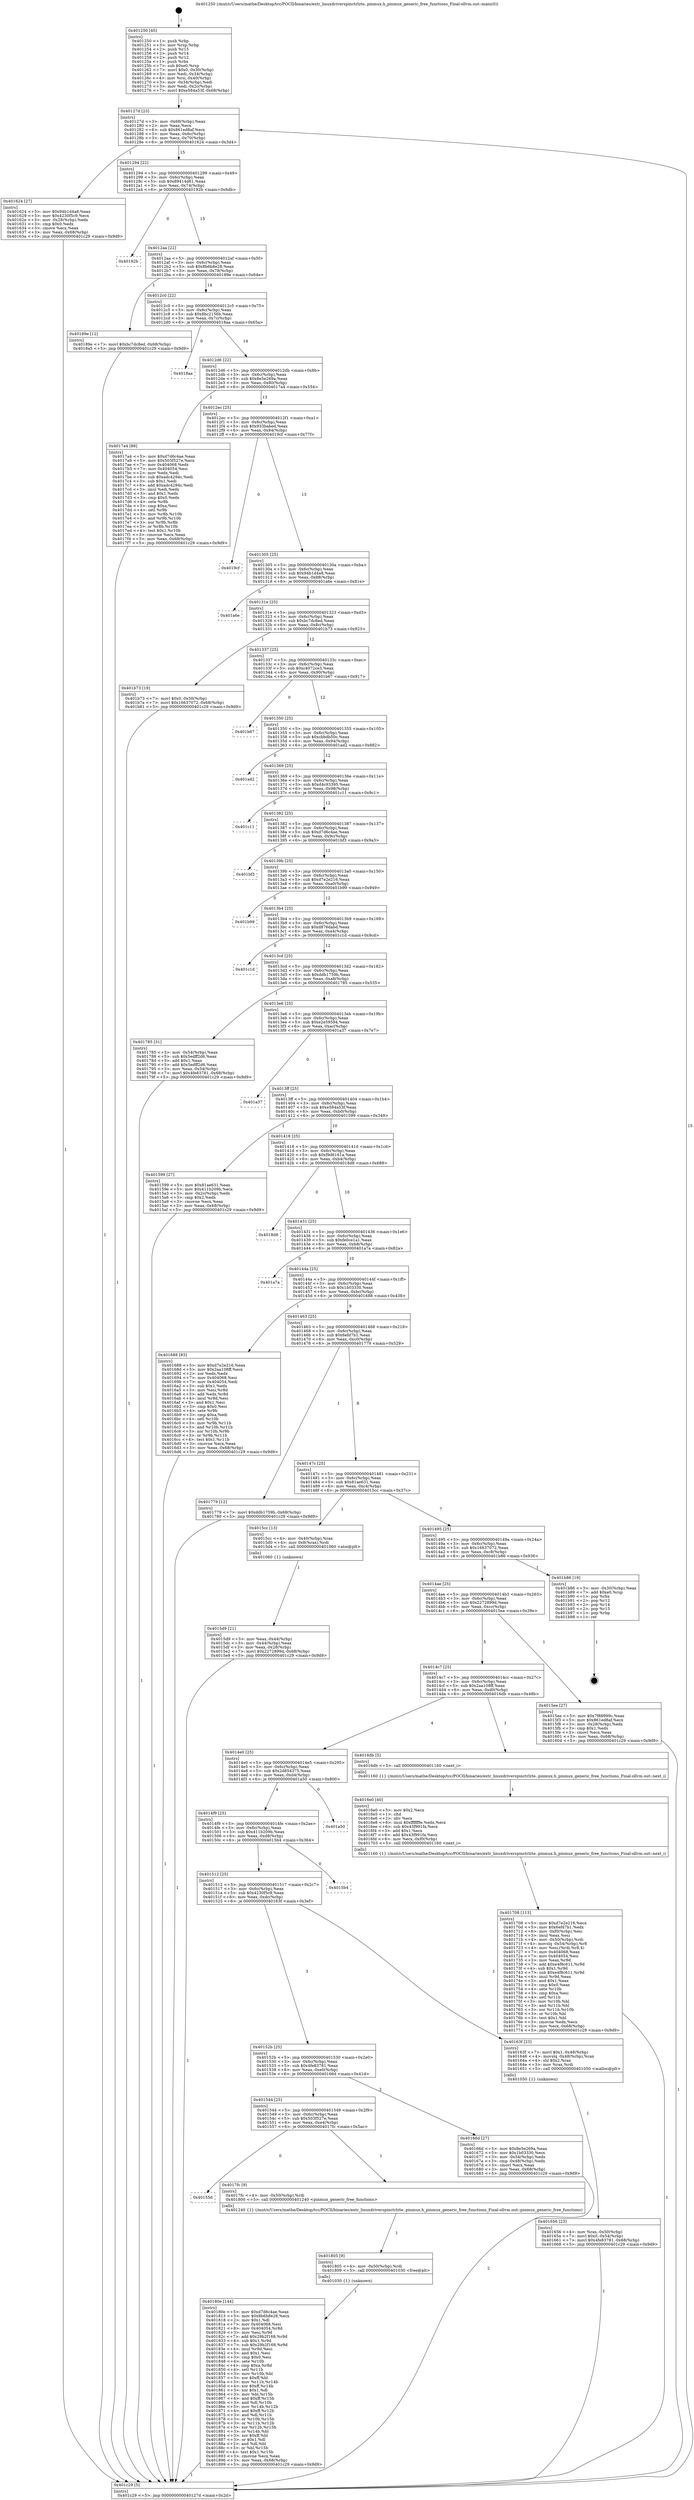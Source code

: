 digraph "0x401250" {
  label = "0x401250 (/mnt/c/Users/mathe/Desktop/tcc/POCII/binaries/extr_linuxdriverspinctrlzte..pinmux.h_pinmux_generic_free_functions_Final-ollvm.out::main(0))"
  labelloc = "t"
  node[shape=record]

  Entry [label="",width=0.3,height=0.3,shape=circle,fillcolor=black,style=filled]
  "0x40127d" [label="{
     0x40127d [23]\l
     | [instrs]\l
     &nbsp;&nbsp;0x40127d \<+3\>: mov -0x68(%rbp),%eax\l
     &nbsp;&nbsp;0x401280 \<+2\>: mov %eax,%ecx\l
     &nbsp;&nbsp;0x401282 \<+6\>: sub $0x861ed8af,%ecx\l
     &nbsp;&nbsp;0x401288 \<+3\>: mov %eax,-0x6c(%rbp)\l
     &nbsp;&nbsp;0x40128b \<+3\>: mov %ecx,-0x70(%rbp)\l
     &nbsp;&nbsp;0x40128e \<+6\>: je 0000000000401624 \<main+0x3d4\>\l
  }"]
  "0x401624" [label="{
     0x401624 [27]\l
     | [instrs]\l
     &nbsp;&nbsp;0x401624 \<+5\>: mov $0x94b1d4a8,%eax\l
     &nbsp;&nbsp;0x401629 \<+5\>: mov $0x4230f5c9,%ecx\l
     &nbsp;&nbsp;0x40162e \<+3\>: mov -0x28(%rbp),%edx\l
     &nbsp;&nbsp;0x401631 \<+3\>: cmp $0x0,%edx\l
     &nbsp;&nbsp;0x401634 \<+3\>: cmove %ecx,%eax\l
     &nbsp;&nbsp;0x401637 \<+3\>: mov %eax,-0x68(%rbp)\l
     &nbsp;&nbsp;0x40163a \<+5\>: jmp 0000000000401c29 \<main+0x9d9\>\l
  }"]
  "0x401294" [label="{
     0x401294 [22]\l
     | [instrs]\l
     &nbsp;&nbsp;0x401294 \<+5\>: jmp 0000000000401299 \<main+0x49\>\l
     &nbsp;&nbsp;0x401299 \<+3\>: mov -0x6c(%rbp),%eax\l
     &nbsp;&nbsp;0x40129c \<+5\>: sub $0x89414d61,%eax\l
     &nbsp;&nbsp;0x4012a1 \<+3\>: mov %eax,-0x74(%rbp)\l
     &nbsp;&nbsp;0x4012a4 \<+6\>: je 000000000040192b \<main+0x6db\>\l
  }"]
  Exit [label="",width=0.3,height=0.3,shape=circle,fillcolor=black,style=filled,peripheries=2]
  "0x40192b" [label="{
     0x40192b\l
  }", style=dashed]
  "0x4012aa" [label="{
     0x4012aa [22]\l
     | [instrs]\l
     &nbsp;&nbsp;0x4012aa \<+5\>: jmp 00000000004012af \<main+0x5f\>\l
     &nbsp;&nbsp;0x4012af \<+3\>: mov -0x6c(%rbp),%eax\l
     &nbsp;&nbsp;0x4012b2 \<+5\>: sub $0x8b6b8e28,%eax\l
     &nbsp;&nbsp;0x4012b7 \<+3\>: mov %eax,-0x78(%rbp)\l
     &nbsp;&nbsp;0x4012ba \<+6\>: je 000000000040189e \<main+0x64e\>\l
  }"]
  "0x40180e" [label="{
     0x40180e [144]\l
     | [instrs]\l
     &nbsp;&nbsp;0x40180e \<+5\>: mov $0xd7d6c4ae,%eax\l
     &nbsp;&nbsp;0x401813 \<+5\>: mov $0x8b6b8e28,%ecx\l
     &nbsp;&nbsp;0x401818 \<+2\>: mov $0x1,%dl\l
     &nbsp;&nbsp;0x40181a \<+7\>: mov 0x404068,%esi\l
     &nbsp;&nbsp;0x401821 \<+8\>: mov 0x404054,%r8d\l
     &nbsp;&nbsp;0x401829 \<+3\>: mov %esi,%r9d\l
     &nbsp;&nbsp;0x40182c \<+7\>: add $0x29b2f168,%r9d\l
     &nbsp;&nbsp;0x401833 \<+4\>: sub $0x1,%r9d\l
     &nbsp;&nbsp;0x401837 \<+7\>: sub $0x29b2f168,%r9d\l
     &nbsp;&nbsp;0x40183e \<+4\>: imul %r9d,%esi\l
     &nbsp;&nbsp;0x401842 \<+3\>: and $0x1,%esi\l
     &nbsp;&nbsp;0x401845 \<+3\>: cmp $0x0,%esi\l
     &nbsp;&nbsp;0x401848 \<+4\>: sete %r10b\l
     &nbsp;&nbsp;0x40184c \<+4\>: cmp $0xa,%r8d\l
     &nbsp;&nbsp;0x401850 \<+4\>: setl %r11b\l
     &nbsp;&nbsp;0x401854 \<+3\>: mov %r10b,%bl\l
     &nbsp;&nbsp;0x401857 \<+3\>: xor $0xff,%bl\l
     &nbsp;&nbsp;0x40185a \<+3\>: mov %r11b,%r14b\l
     &nbsp;&nbsp;0x40185d \<+4\>: xor $0xff,%r14b\l
     &nbsp;&nbsp;0x401861 \<+3\>: xor $0x1,%dl\l
     &nbsp;&nbsp;0x401864 \<+3\>: mov %bl,%r15b\l
     &nbsp;&nbsp;0x401867 \<+4\>: and $0xff,%r15b\l
     &nbsp;&nbsp;0x40186b \<+3\>: and %dl,%r10b\l
     &nbsp;&nbsp;0x40186e \<+3\>: mov %r14b,%r12b\l
     &nbsp;&nbsp;0x401871 \<+4\>: and $0xff,%r12b\l
     &nbsp;&nbsp;0x401875 \<+3\>: and %dl,%r11b\l
     &nbsp;&nbsp;0x401878 \<+3\>: or %r10b,%r15b\l
     &nbsp;&nbsp;0x40187b \<+3\>: or %r11b,%r12b\l
     &nbsp;&nbsp;0x40187e \<+3\>: xor %r12b,%r15b\l
     &nbsp;&nbsp;0x401881 \<+3\>: or %r14b,%bl\l
     &nbsp;&nbsp;0x401884 \<+3\>: xor $0xff,%bl\l
     &nbsp;&nbsp;0x401887 \<+3\>: or $0x1,%dl\l
     &nbsp;&nbsp;0x40188a \<+2\>: and %dl,%bl\l
     &nbsp;&nbsp;0x40188c \<+3\>: or %bl,%r15b\l
     &nbsp;&nbsp;0x40188f \<+4\>: test $0x1,%r15b\l
     &nbsp;&nbsp;0x401893 \<+3\>: cmovne %ecx,%eax\l
     &nbsp;&nbsp;0x401896 \<+3\>: mov %eax,-0x68(%rbp)\l
     &nbsp;&nbsp;0x401899 \<+5\>: jmp 0000000000401c29 \<main+0x9d9\>\l
  }"]
  "0x40189e" [label="{
     0x40189e [12]\l
     | [instrs]\l
     &nbsp;&nbsp;0x40189e \<+7\>: movl $0xbc7dc8ed,-0x68(%rbp)\l
     &nbsp;&nbsp;0x4018a5 \<+5\>: jmp 0000000000401c29 \<main+0x9d9\>\l
  }"]
  "0x4012c0" [label="{
     0x4012c0 [22]\l
     | [instrs]\l
     &nbsp;&nbsp;0x4012c0 \<+5\>: jmp 00000000004012c5 \<main+0x75\>\l
     &nbsp;&nbsp;0x4012c5 \<+3\>: mov -0x6c(%rbp),%eax\l
     &nbsp;&nbsp;0x4012c8 \<+5\>: sub $0x8bc2156b,%eax\l
     &nbsp;&nbsp;0x4012cd \<+3\>: mov %eax,-0x7c(%rbp)\l
     &nbsp;&nbsp;0x4012d0 \<+6\>: je 00000000004018aa \<main+0x65a\>\l
  }"]
  "0x401805" [label="{
     0x401805 [9]\l
     | [instrs]\l
     &nbsp;&nbsp;0x401805 \<+4\>: mov -0x50(%rbp),%rdi\l
     &nbsp;&nbsp;0x401809 \<+5\>: call 0000000000401030 \<free@plt\>\l
     | [calls]\l
     &nbsp;&nbsp;0x401030 \{1\} (unknown)\l
  }"]
  "0x4018aa" [label="{
     0x4018aa\l
  }", style=dashed]
  "0x4012d6" [label="{
     0x4012d6 [22]\l
     | [instrs]\l
     &nbsp;&nbsp;0x4012d6 \<+5\>: jmp 00000000004012db \<main+0x8b\>\l
     &nbsp;&nbsp;0x4012db \<+3\>: mov -0x6c(%rbp),%eax\l
     &nbsp;&nbsp;0x4012de \<+5\>: sub $0x8e5e269a,%eax\l
     &nbsp;&nbsp;0x4012e3 \<+3\>: mov %eax,-0x80(%rbp)\l
     &nbsp;&nbsp;0x4012e6 \<+6\>: je 00000000004017a4 \<main+0x554\>\l
  }"]
  "0x40155d" [label="{
     0x40155d\l
  }", style=dashed]
  "0x4017a4" [label="{
     0x4017a4 [88]\l
     | [instrs]\l
     &nbsp;&nbsp;0x4017a4 \<+5\>: mov $0xd7d6c4ae,%eax\l
     &nbsp;&nbsp;0x4017a9 \<+5\>: mov $0x503f527e,%ecx\l
     &nbsp;&nbsp;0x4017ae \<+7\>: mov 0x404068,%edx\l
     &nbsp;&nbsp;0x4017b5 \<+7\>: mov 0x404054,%esi\l
     &nbsp;&nbsp;0x4017bc \<+2\>: mov %edx,%edi\l
     &nbsp;&nbsp;0x4017be \<+6\>: sub $0xadc4294c,%edi\l
     &nbsp;&nbsp;0x4017c4 \<+3\>: sub $0x1,%edi\l
     &nbsp;&nbsp;0x4017c7 \<+6\>: add $0xadc4294c,%edi\l
     &nbsp;&nbsp;0x4017cd \<+3\>: imul %edi,%edx\l
     &nbsp;&nbsp;0x4017d0 \<+3\>: and $0x1,%edx\l
     &nbsp;&nbsp;0x4017d3 \<+3\>: cmp $0x0,%edx\l
     &nbsp;&nbsp;0x4017d6 \<+4\>: sete %r8b\l
     &nbsp;&nbsp;0x4017da \<+3\>: cmp $0xa,%esi\l
     &nbsp;&nbsp;0x4017dd \<+4\>: setl %r9b\l
     &nbsp;&nbsp;0x4017e1 \<+3\>: mov %r8b,%r10b\l
     &nbsp;&nbsp;0x4017e4 \<+3\>: and %r9b,%r10b\l
     &nbsp;&nbsp;0x4017e7 \<+3\>: xor %r9b,%r8b\l
     &nbsp;&nbsp;0x4017ea \<+3\>: or %r8b,%r10b\l
     &nbsp;&nbsp;0x4017ed \<+4\>: test $0x1,%r10b\l
     &nbsp;&nbsp;0x4017f1 \<+3\>: cmovne %ecx,%eax\l
     &nbsp;&nbsp;0x4017f4 \<+3\>: mov %eax,-0x68(%rbp)\l
     &nbsp;&nbsp;0x4017f7 \<+5\>: jmp 0000000000401c29 \<main+0x9d9\>\l
  }"]
  "0x4012ec" [label="{
     0x4012ec [25]\l
     | [instrs]\l
     &nbsp;&nbsp;0x4012ec \<+5\>: jmp 00000000004012f1 \<main+0xa1\>\l
     &nbsp;&nbsp;0x4012f1 \<+3\>: mov -0x6c(%rbp),%eax\l
     &nbsp;&nbsp;0x4012f4 \<+5\>: sub $0x933babed,%eax\l
     &nbsp;&nbsp;0x4012f9 \<+6\>: mov %eax,-0x84(%rbp)\l
     &nbsp;&nbsp;0x4012ff \<+6\>: je 00000000004019cf \<main+0x77f\>\l
  }"]
  "0x4017fc" [label="{
     0x4017fc [9]\l
     | [instrs]\l
     &nbsp;&nbsp;0x4017fc \<+4\>: mov -0x50(%rbp),%rdi\l
     &nbsp;&nbsp;0x401800 \<+5\>: call 0000000000401240 \<pinmux_generic_free_functions\>\l
     | [calls]\l
     &nbsp;&nbsp;0x401240 \{1\} (/mnt/c/Users/mathe/Desktop/tcc/POCII/binaries/extr_linuxdriverspinctrlzte..pinmux.h_pinmux_generic_free_functions_Final-ollvm.out::pinmux_generic_free_functions)\l
  }"]
  "0x4019cf" [label="{
     0x4019cf\l
  }", style=dashed]
  "0x401305" [label="{
     0x401305 [25]\l
     | [instrs]\l
     &nbsp;&nbsp;0x401305 \<+5\>: jmp 000000000040130a \<main+0xba\>\l
     &nbsp;&nbsp;0x40130a \<+3\>: mov -0x6c(%rbp),%eax\l
     &nbsp;&nbsp;0x40130d \<+5\>: sub $0x94b1d4a8,%eax\l
     &nbsp;&nbsp;0x401312 \<+6\>: mov %eax,-0x88(%rbp)\l
     &nbsp;&nbsp;0x401318 \<+6\>: je 0000000000401a6e \<main+0x81e\>\l
  }"]
  "0x401708" [label="{
     0x401708 [113]\l
     | [instrs]\l
     &nbsp;&nbsp;0x401708 \<+5\>: mov $0xd7e2e216,%ecx\l
     &nbsp;&nbsp;0x40170d \<+5\>: mov $0x6efd7b1,%edx\l
     &nbsp;&nbsp;0x401712 \<+6\>: mov -0xf0(%rbp),%esi\l
     &nbsp;&nbsp;0x401718 \<+3\>: imul %eax,%esi\l
     &nbsp;&nbsp;0x40171b \<+4\>: mov -0x50(%rbp),%rdi\l
     &nbsp;&nbsp;0x40171f \<+4\>: movslq -0x54(%rbp),%r8\l
     &nbsp;&nbsp;0x401723 \<+4\>: mov %esi,(%rdi,%r8,4)\l
     &nbsp;&nbsp;0x401727 \<+7\>: mov 0x404068,%eax\l
     &nbsp;&nbsp;0x40172e \<+7\>: mov 0x404054,%esi\l
     &nbsp;&nbsp;0x401735 \<+3\>: mov %eax,%r9d\l
     &nbsp;&nbsp;0x401738 \<+7\>: add $0xe4f8c611,%r9d\l
     &nbsp;&nbsp;0x40173f \<+4\>: sub $0x1,%r9d\l
     &nbsp;&nbsp;0x401743 \<+7\>: sub $0xe4f8c611,%r9d\l
     &nbsp;&nbsp;0x40174a \<+4\>: imul %r9d,%eax\l
     &nbsp;&nbsp;0x40174e \<+3\>: and $0x1,%eax\l
     &nbsp;&nbsp;0x401751 \<+3\>: cmp $0x0,%eax\l
     &nbsp;&nbsp;0x401754 \<+4\>: sete %r10b\l
     &nbsp;&nbsp;0x401758 \<+3\>: cmp $0xa,%esi\l
     &nbsp;&nbsp;0x40175b \<+4\>: setl %r11b\l
     &nbsp;&nbsp;0x40175f \<+3\>: mov %r10b,%bl\l
     &nbsp;&nbsp;0x401762 \<+3\>: and %r11b,%bl\l
     &nbsp;&nbsp;0x401765 \<+3\>: xor %r11b,%r10b\l
     &nbsp;&nbsp;0x401768 \<+3\>: or %r10b,%bl\l
     &nbsp;&nbsp;0x40176b \<+3\>: test $0x1,%bl\l
     &nbsp;&nbsp;0x40176e \<+3\>: cmovne %edx,%ecx\l
     &nbsp;&nbsp;0x401771 \<+3\>: mov %ecx,-0x68(%rbp)\l
     &nbsp;&nbsp;0x401774 \<+5\>: jmp 0000000000401c29 \<main+0x9d9\>\l
  }"]
  "0x401a6e" [label="{
     0x401a6e\l
  }", style=dashed]
  "0x40131e" [label="{
     0x40131e [25]\l
     | [instrs]\l
     &nbsp;&nbsp;0x40131e \<+5\>: jmp 0000000000401323 \<main+0xd3\>\l
     &nbsp;&nbsp;0x401323 \<+3\>: mov -0x6c(%rbp),%eax\l
     &nbsp;&nbsp;0x401326 \<+5\>: sub $0xbc7dc8ed,%eax\l
     &nbsp;&nbsp;0x40132b \<+6\>: mov %eax,-0x8c(%rbp)\l
     &nbsp;&nbsp;0x401331 \<+6\>: je 0000000000401b73 \<main+0x923\>\l
  }"]
  "0x4016e0" [label="{
     0x4016e0 [40]\l
     | [instrs]\l
     &nbsp;&nbsp;0x4016e0 \<+5\>: mov $0x2,%ecx\l
     &nbsp;&nbsp;0x4016e5 \<+1\>: cltd\l
     &nbsp;&nbsp;0x4016e6 \<+2\>: idiv %ecx\l
     &nbsp;&nbsp;0x4016e8 \<+6\>: imul $0xfffffffe,%edx,%ecx\l
     &nbsp;&nbsp;0x4016ee \<+6\>: sub $0x43f991fa,%ecx\l
     &nbsp;&nbsp;0x4016f4 \<+3\>: add $0x1,%ecx\l
     &nbsp;&nbsp;0x4016f7 \<+6\>: add $0x43f991fa,%ecx\l
     &nbsp;&nbsp;0x4016fd \<+6\>: mov %ecx,-0xf0(%rbp)\l
     &nbsp;&nbsp;0x401703 \<+5\>: call 0000000000401160 \<next_i\>\l
     | [calls]\l
     &nbsp;&nbsp;0x401160 \{1\} (/mnt/c/Users/mathe/Desktop/tcc/POCII/binaries/extr_linuxdriverspinctrlzte..pinmux.h_pinmux_generic_free_functions_Final-ollvm.out::next_i)\l
  }"]
  "0x401b73" [label="{
     0x401b73 [19]\l
     | [instrs]\l
     &nbsp;&nbsp;0x401b73 \<+7\>: movl $0x0,-0x30(%rbp)\l
     &nbsp;&nbsp;0x401b7a \<+7\>: movl $0x16637072,-0x68(%rbp)\l
     &nbsp;&nbsp;0x401b81 \<+5\>: jmp 0000000000401c29 \<main+0x9d9\>\l
  }"]
  "0x401337" [label="{
     0x401337 [25]\l
     | [instrs]\l
     &nbsp;&nbsp;0x401337 \<+5\>: jmp 000000000040133c \<main+0xec\>\l
     &nbsp;&nbsp;0x40133c \<+3\>: mov -0x6c(%rbp),%eax\l
     &nbsp;&nbsp;0x40133f \<+5\>: sub $0xc4072ce3,%eax\l
     &nbsp;&nbsp;0x401344 \<+6\>: mov %eax,-0x90(%rbp)\l
     &nbsp;&nbsp;0x40134a \<+6\>: je 0000000000401b67 \<main+0x917\>\l
  }"]
  "0x401544" [label="{
     0x401544 [25]\l
     | [instrs]\l
     &nbsp;&nbsp;0x401544 \<+5\>: jmp 0000000000401549 \<main+0x2f9\>\l
     &nbsp;&nbsp;0x401549 \<+3\>: mov -0x6c(%rbp),%eax\l
     &nbsp;&nbsp;0x40154c \<+5\>: sub $0x503f527e,%eax\l
     &nbsp;&nbsp;0x401551 \<+6\>: mov %eax,-0xe4(%rbp)\l
     &nbsp;&nbsp;0x401557 \<+6\>: je 00000000004017fc \<main+0x5ac\>\l
  }"]
  "0x401b67" [label="{
     0x401b67\l
  }", style=dashed]
  "0x401350" [label="{
     0x401350 [25]\l
     | [instrs]\l
     &nbsp;&nbsp;0x401350 \<+5\>: jmp 0000000000401355 \<main+0x105\>\l
     &nbsp;&nbsp;0x401355 \<+3\>: mov -0x6c(%rbp),%eax\l
     &nbsp;&nbsp;0x401358 \<+5\>: sub $0xcbbdb50c,%eax\l
     &nbsp;&nbsp;0x40135d \<+6\>: mov %eax,-0x94(%rbp)\l
     &nbsp;&nbsp;0x401363 \<+6\>: je 0000000000401ad2 \<main+0x882\>\l
  }"]
  "0x40166d" [label="{
     0x40166d [27]\l
     | [instrs]\l
     &nbsp;&nbsp;0x40166d \<+5\>: mov $0x8e5e269a,%eax\l
     &nbsp;&nbsp;0x401672 \<+5\>: mov $0x1b03330,%ecx\l
     &nbsp;&nbsp;0x401677 \<+3\>: mov -0x54(%rbp),%edx\l
     &nbsp;&nbsp;0x40167a \<+3\>: cmp -0x48(%rbp),%edx\l
     &nbsp;&nbsp;0x40167d \<+3\>: cmovl %ecx,%eax\l
     &nbsp;&nbsp;0x401680 \<+3\>: mov %eax,-0x68(%rbp)\l
     &nbsp;&nbsp;0x401683 \<+5\>: jmp 0000000000401c29 \<main+0x9d9\>\l
  }"]
  "0x401ad2" [label="{
     0x401ad2\l
  }", style=dashed]
  "0x401369" [label="{
     0x401369 [25]\l
     | [instrs]\l
     &nbsp;&nbsp;0x401369 \<+5\>: jmp 000000000040136e \<main+0x11e\>\l
     &nbsp;&nbsp;0x40136e \<+3\>: mov -0x6c(%rbp),%eax\l
     &nbsp;&nbsp;0x401371 \<+5\>: sub $0xd4c93395,%eax\l
     &nbsp;&nbsp;0x401376 \<+6\>: mov %eax,-0x98(%rbp)\l
     &nbsp;&nbsp;0x40137c \<+6\>: je 0000000000401c11 \<main+0x9c1\>\l
  }"]
  "0x401656" [label="{
     0x401656 [23]\l
     | [instrs]\l
     &nbsp;&nbsp;0x401656 \<+4\>: mov %rax,-0x50(%rbp)\l
     &nbsp;&nbsp;0x40165a \<+7\>: movl $0x0,-0x54(%rbp)\l
     &nbsp;&nbsp;0x401661 \<+7\>: movl $0x4fe83781,-0x68(%rbp)\l
     &nbsp;&nbsp;0x401668 \<+5\>: jmp 0000000000401c29 \<main+0x9d9\>\l
  }"]
  "0x401c11" [label="{
     0x401c11\l
  }", style=dashed]
  "0x401382" [label="{
     0x401382 [25]\l
     | [instrs]\l
     &nbsp;&nbsp;0x401382 \<+5\>: jmp 0000000000401387 \<main+0x137\>\l
     &nbsp;&nbsp;0x401387 \<+3\>: mov -0x6c(%rbp),%eax\l
     &nbsp;&nbsp;0x40138a \<+5\>: sub $0xd7d6c4ae,%eax\l
     &nbsp;&nbsp;0x40138f \<+6\>: mov %eax,-0x9c(%rbp)\l
     &nbsp;&nbsp;0x401395 \<+6\>: je 0000000000401bf3 \<main+0x9a3\>\l
  }"]
  "0x40152b" [label="{
     0x40152b [25]\l
     | [instrs]\l
     &nbsp;&nbsp;0x40152b \<+5\>: jmp 0000000000401530 \<main+0x2e0\>\l
     &nbsp;&nbsp;0x401530 \<+3\>: mov -0x6c(%rbp),%eax\l
     &nbsp;&nbsp;0x401533 \<+5\>: sub $0x4fe83781,%eax\l
     &nbsp;&nbsp;0x401538 \<+6\>: mov %eax,-0xe0(%rbp)\l
     &nbsp;&nbsp;0x40153e \<+6\>: je 000000000040166d \<main+0x41d\>\l
  }"]
  "0x401bf3" [label="{
     0x401bf3\l
  }", style=dashed]
  "0x40139b" [label="{
     0x40139b [25]\l
     | [instrs]\l
     &nbsp;&nbsp;0x40139b \<+5\>: jmp 00000000004013a0 \<main+0x150\>\l
     &nbsp;&nbsp;0x4013a0 \<+3\>: mov -0x6c(%rbp),%eax\l
     &nbsp;&nbsp;0x4013a3 \<+5\>: sub $0xd7e2e216,%eax\l
     &nbsp;&nbsp;0x4013a8 \<+6\>: mov %eax,-0xa0(%rbp)\l
     &nbsp;&nbsp;0x4013ae \<+6\>: je 0000000000401b99 \<main+0x949\>\l
  }"]
  "0x40163f" [label="{
     0x40163f [23]\l
     | [instrs]\l
     &nbsp;&nbsp;0x40163f \<+7\>: movl $0x1,-0x48(%rbp)\l
     &nbsp;&nbsp;0x401646 \<+4\>: movslq -0x48(%rbp),%rax\l
     &nbsp;&nbsp;0x40164a \<+4\>: shl $0x2,%rax\l
     &nbsp;&nbsp;0x40164e \<+3\>: mov %rax,%rdi\l
     &nbsp;&nbsp;0x401651 \<+5\>: call 0000000000401050 \<malloc@plt\>\l
     | [calls]\l
     &nbsp;&nbsp;0x401050 \{1\} (unknown)\l
  }"]
  "0x401b99" [label="{
     0x401b99\l
  }", style=dashed]
  "0x4013b4" [label="{
     0x4013b4 [25]\l
     | [instrs]\l
     &nbsp;&nbsp;0x4013b4 \<+5\>: jmp 00000000004013b9 \<main+0x169\>\l
     &nbsp;&nbsp;0x4013b9 \<+3\>: mov -0x6c(%rbp),%eax\l
     &nbsp;&nbsp;0x4013bc \<+5\>: sub $0xd876dabd,%eax\l
     &nbsp;&nbsp;0x4013c1 \<+6\>: mov %eax,-0xa4(%rbp)\l
     &nbsp;&nbsp;0x4013c7 \<+6\>: je 0000000000401c1d \<main+0x9cd\>\l
  }"]
  "0x401512" [label="{
     0x401512 [25]\l
     | [instrs]\l
     &nbsp;&nbsp;0x401512 \<+5\>: jmp 0000000000401517 \<main+0x2c7\>\l
     &nbsp;&nbsp;0x401517 \<+3\>: mov -0x6c(%rbp),%eax\l
     &nbsp;&nbsp;0x40151a \<+5\>: sub $0x4230f5c9,%eax\l
     &nbsp;&nbsp;0x40151f \<+6\>: mov %eax,-0xdc(%rbp)\l
     &nbsp;&nbsp;0x401525 \<+6\>: je 000000000040163f \<main+0x3ef\>\l
  }"]
  "0x401c1d" [label="{
     0x401c1d\l
  }", style=dashed]
  "0x4013cd" [label="{
     0x4013cd [25]\l
     | [instrs]\l
     &nbsp;&nbsp;0x4013cd \<+5\>: jmp 00000000004013d2 \<main+0x182\>\l
     &nbsp;&nbsp;0x4013d2 \<+3\>: mov -0x6c(%rbp),%eax\l
     &nbsp;&nbsp;0x4013d5 \<+5\>: sub $0xddb1759b,%eax\l
     &nbsp;&nbsp;0x4013da \<+6\>: mov %eax,-0xa8(%rbp)\l
     &nbsp;&nbsp;0x4013e0 \<+6\>: je 0000000000401785 \<main+0x535\>\l
  }"]
  "0x4015b4" [label="{
     0x4015b4\l
  }", style=dashed]
  "0x401785" [label="{
     0x401785 [31]\l
     | [instrs]\l
     &nbsp;&nbsp;0x401785 \<+3\>: mov -0x54(%rbp),%eax\l
     &nbsp;&nbsp;0x401788 \<+5\>: sub $0x5edff2d6,%eax\l
     &nbsp;&nbsp;0x40178d \<+3\>: add $0x1,%eax\l
     &nbsp;&nbsp;0x401790 \<+5\>: add $0x5edff2d6,%eax\l
     &nbsp;&nbsp;0x401795 \<+3\>: mov %eax,-0x54(%rbp)\l
     &nbsp;&nbsp;0x401798 \<+7\>: movl $0x4fe83781,-0x68(%rbp)\l
     &nbsp;&nbsp;0x40179f \<+5\>: jmp 0000000000401c29 \<main+0x9d9\>\l
  }"]
  "0x4013e6" [label="{
     0x4013e6 [25]\l
     | [instrs]\l
     &nbsp;&nbsp;0x4013e6 \<+5\>: jmp 00000000004013eb \<main+0x19b\>\l
     &nbsp;&nbsp;0x4013eb \<+3\>: mov -0x6c(%rbp),%eax\l
     &nbsp;&nbsp;0x4013ee \<+5\>: sub $0xe2e59594,%eax\l
     &nbsp;&nbsp;0x4013f3 \<+6\>: mov %eax,-0xac(%rbp)\l
     &nbsp;&nbsp;0x4013f9 \<+6\>: je 0000000000401a37 \<main+0x7e7\>\l
  }"]
  "0x4014f9" [label="{
     0x4014f9 [25]\l
     | [instrs]\l
     &nbsp;&nbsp;0x4014f9 \<+5\>: jmp 00000000004014fe \<main+0x2ae\>\l
     &nbsp;&nbsp;0x4014fe \<+3\>: mov -0x6c(%rbp),%eax\l
     &nbsp;&nbsp;0x401501 \<+5\>: sub $0x411b209b,%eax\l
     &nbsp;&nbsp;0x401506 \<+6\>: mov %eax,-0xd8(%rbp)\l
     &nbsp;&nbsp;0x40150c \<+6\>: je 00000000004015b4 \<main+0x364\>\l
  }"]
  "0x401a37" [label="{
     0x401a37\l
  }", style=dashed]
  "0x4013ff" [label="{
     0x4013ff [25]\l
     | [instrs]\l
     &nbsp;&nbsp;0x4013ff \<+5\>: jmp 0000000000401404 \<main+0x1b4\>\l
     &nbsp;&nbsp;0x401404 \<+3\>: mov -0x6c(%rbp),%eax\l
     &nbsp;&nbsp;0x401407 \<+5\>: sub $0xe584a53f,%eax\l
     &nbsp;&nbsp;0x40140c \<+6\>: mov %eax,-0xb0(%rbp)\l
     &nbsp;&nbsp;0x401412 \<+6\>: je 0000000000401599 \<main+0x349\>\l
  }"]
  "0x401a50" [label="{
     0x401a50\l
  }", style=dashed]
  "0x401599" [label="{
     0x401599 [27]\l
     | [instrs]\l
     &nbsp;&nbsp;0x401599 \<+5\>: mov $0x81ae631,%eax\l
     &nbsp;&nbsp;0x40159e \<+5\>: mov $0x411b209b,%ecx\l
     &nbsp;&nbsp;0x4015a3 \<+3\>: mov -0x2c(%rbp),%edx\l
     &nbsp;&nbsp;0x4015a6 \<+3\>: cmp $0x2,%edx\l
     &nbsp;&nbsp;0x4015a9 \<+3\>: cmovne %ecx,%eax\l
     &nbsp;&nbsp;0x4015ac \<+3\>: mov %eax,-0x68(%rbp)\l
     &nbsp;&nbsp;0x4015af \<+5\>: jmp 0000000000401c29 \<main+0x9d9\>\l
  }"]
  "0x401418" [label="{
     0x401418 [25]\l
     | [instrs]\l
     &nbsp;&nbsp;0x401418 \<+5\>: jmp 000000000040141d \<main+0x1cd\>\l
     &nbsp;&nbsp;0x40141d \<+3\>: mov -0x6c(%rbp),%eax\l
     &nbsp;&nbsp;0x401420 \<+5\>: sub $0xf9d6161a,%eax\l
     &nbsp;&nbsp;0x401425 \<+6\>: mov %eax,-0xb4(%rbp)\l
     &nbsp;&nbsp;0x40142b \<+6\>: je 00000000004018d8 \<main+0x688\>\l
  }"]
  "0x401c29" [label="{
     0x401c29 [5]\l
     | [instrs]\l
     &nbsp;&nbsp;0x401c29 \<+5\>: jmp 000000000040127d \<main+0x2d\>\l
  }"]
  "0x401250" [label="{
     0x401250 [45]\l
     | [instrs]\l
     &nbsp;&nbsp;0x401250 \<+1\>: push %rbp\l
     &nbsp;&nbsp;0x401251 \<+3\>: mov %rsp,%rbp\l
     &nbsp;&nbsp;0x401254 \<+2\>: push %r15\l
     &nbsp;&nbsp;0x401256 \<+2\>: push %r14\l
     &nbsp;&nbsp;0x401258 \<+2\>: push %r12\l
     &nbsp;&nbsp;0x40125a \<+1\>: push %rbx\l
     &nbsp;&nbsp;0x40125b \<+7\>: sub $0xe0,%rsp\l
     &nbsp;&nbsp;0x401262 \<+7\>: movl $0x0,-0x30(%rbp)\l
     &nbsp;&nbsp;0x401269 \<+3\>: mov %edi,-0x34(%rbp)\l
     &nbsp;&nbsp;0x40126c \<+4\>: mov %rsi,-0x40(%rbp)\l
     &nbsp;&nbsp;0x401270 \<+3\>: mov -0x34(%rbp),%edi\l
     &nbsp;&nbsp;0x401273 \<+3\>: mov %edi,-0x2c(%rbp)\l
     &nbsp;&nbsp;0x401276 \<+7\>: movl $0xe584a53f,-0x68(%rbp)\l
  }"]
  "0x4014e0" [label="{
     0x4014e0 [25]\l
     | [instrs]\l
     &nbsp;&nbsp;0x4014e0 \<+5\>: jmp 00000000004014e5 \<main+0x295\>\l
     &nbsp;&nbsp;0x4014e5 \<+3\>: mov -0x6c(%rbp),%eax\l
     &nbsp;&nbsp;0x4014e8 \<+5\>: sub $0x2d854375,%eax\l
     &nbsp;&nbsp;0x4014ed \<+6\>: mov %eax,-0xd4(%rbp)\l
     &nbsp;&nbsp;0x4014f3 \<+6\>: je 0000000000401a50 \<main+0x800\>\l
  }"]
  "0x4018d8" [label="{
     0x4018d8\l
  }", style=dashed]
  "0x401431" [label="{
     0x401431 [25]\l
     | [instrs]\l
     &nbsp;&nbsp;0x401431 \<+5\>: jmp 0000000000401436 \<main+0x1e6\>\l
     &nbsp;&nbsp;0x401436 \<+3\>: mov -0x6c(%rbp),%eax\l
     &nbsp;&nbsp;0x401439 \<+5\>: sub $0xfe0ce1a1,%eax\l
     &nbsp;&nbsp;0x40143e \<+6\>: mov %eax,-0xb8(%rbp)\l
     &nbsp;&nbsp;0x401444 \<+6\>: je 0000000000401a7a \<main+0x82a\>\l
  }"]
  "0x4016db" [label="{
     0x4016db [5]\l
     | [instrs]\l
     &nbsp;&nbsp;0x4016db \<+5\>: call 0000000000401160 \<next_i\>\l
     | [calls]\l
     &nbsp;&nbsp;0x401160 \{1\} (/mnt/c/Users/mathe/Desktop/tcc/POCII/binaries/extr_linuxdriverspinctrlzte..pinmux.h_pinmux_generic_free_functions_Final-ollvm.out::next_i)\l
  }"]
  "0x401a7a" [label="{
     0x401a7a\l
  }", style=dashed]
  "0x40144a" [label="{
     0x40144a [25]\l
     | [instrs]\l
     &nbsp;&nbsp;0x40144a \<+5\>: jmp 000000000040144f \<main+0x1ff\>\l
     &nbsp;&nbsp;0x40144f \<+3\>: mov -0x6c(%rbp),%eax\l
     &nbsp;&nbsp;0x401452 \<+5\>: sub $0x1b03330,%eax\l
     &nbsp;&nbsp;0x401457 \<+6\>: mov %eax,-0xbc(%rbp)\l
     &nbsp;&nbsp;0x40145d \<+6\>: je 0000000000401688 \<main+0x438\>\l
  }"]
  "0x4014c7" [label="{
     0x4014c7 [25]\l
     | [instrs]\l
     &nbsp;&nbsp;0x4014c7 \<+5\>: jmp 00000000004014cc \<main+0x27c\>\l
     &nbsp;&nbsp;0x4014cc \<+3\>: mov -0x6c(%rbp),%eax\l
     &nbsp;&nbsp;0x4014cf \<+5\>: sub $0x2aa108ff,%eax\l
     &nbsp;&nbsp;0x4014d4 \<+6\>: mov %eax,-0xd0(%rbp)\l
     &nbsp;&nbsp;0x4014da \<+6\>: je 00000000004016db \<main+0x48b\>\l
  }"]
  "0x401688" [label="{
     0x401688 [83]\l
     | [instrs]\l
     &nbsp;&nbsp;0x401688 \<+5\>: mov $0xd7e2e216,%eax\l
     &nbsp;&nbsp;0x40168d \<+5\>: mov $0x2aa108ff,%ecx\l
     &nbsp;&nbsp;0x401692 \<+2\>: xor %edx,%edx\l
     &nbsp;&nbsp;0x401694 \<+7\>: mov 0x404068,%esi\l
     &nbsp;&nbsp;0x40169b \<+7\>: mov 0x404054,%edi\l
     &nbsp;&nbsp;0x4016a2 \<+3\>: sub $0x1,%edx\l
     &nbsp;&nbsp;0x4016a5 \<+3\>: mov %esi,%r8d\l
     &nbsp;&nbsp;0x4016a8 \<+3\>: add %edx,%r8d\l
     &nbsp;&nbsp;0x4016ab \<+4\>: imul %r8d,%esi\l
     &nbsp;&nbsp;0x4016af \<+3\>: and $0x1,%esi\l
     &nbsp;&nbsp;0x4016b2 \<+3\>: cmp $0x0,%esi\l
     &nbsp;&nbsp;0x4016b5 \<+4\>: sete %r9b\l
     &nbsp;&nbsp;0x4016b9 \<+3\>: cmp $0xa,%edi\l
     &nbsp;&nbsp;0x4016bc \<+4\>: setl %r10b\l
     &nbsp;&nbsp;0x4016c0 \<+3\>: mov %r9b,%r11b\l
     &nbsp;&nbsp;0x4016c3 \<+3\>: and %r10b,%r11b\l
     &nbsp;&nbsp;0x4016c6 \<+3\>: xor %r10b,%r9b\l
     &nbsp;&nbsp;0x4016c9 \<+3\>: or %r9b,%r11b\l
     &nbsp;&nbsp;0x4016cc \<+4\>: test $0x1,%r11b\l
     &nbsp;&nbsp;0x4016d0 \<+3\>: cmovne %ecx,%eax\l
     &nbsp;&nbsp;0x4016d3 \<+3\>: mov %eax,-0x68(%rbp)\l
     &nbsp;&nbsp;0x4016d6 \<+5\>: jmp 0000000000401c29 \<main+0x9d9\>\l
  }"]
  "0x401463" [label="{
     0x401463 [25]\l
     | [instrs]\l
     &nbsp;&nbsp;0x401463 \<+5\>: jmp 0000000000401468 \<main+0x218\>\l
     &nbsp;&nbsp;0x401468 \<+3\>: mov -0x6c(%rbp),%eax\l
     &nbsp;&nbsp;0x40146b \<+5\>: sub $0x6efd7b1,%eax\l
     &nbsp;&nbsp;0x401470 \<+6\>: mov %eax,-0xc0(%rbp)\l
     &nbsp;&nbsp;0x401476 \<+6\>: je 0000000000401779 \<main+0x529\>\l
  }"]
  "0x4015ee" [label="{
     0x4015ee [27]\l
     | [instrs]\l
     &nbsp;&nbsp;0x4015ee \<+5\>: mov $0x7f88999c,%eax\l
     &nbsp;&nbsp;0x4015f3 \<+5\>: mov $0x861ed8af,%ecx\l
     &nbsp;&nbsp;0x4015f8 \<+3\>: mov -0x28(%rbp),%edx\l
     &nbsp;&nbsp;0x4015fb \<+3\>: cmp $0x1,%edx\l
     &nbsp;&nbsp;0x4015fe \<+3\>: cmovl %ecx,%eax\l
     &nbsp;&nbsp;0x401601 \<+3\>: mov %eax,-0x68(%rbp)\l
     &nbsp;&nbsp;0x401604 \<+5\>: jmp 0000000000401c29 \<main+0x9d9\>\l
  }"]
  "0x401779" [label="{
     0x401779 [12]\l
     | [instrs]\l
     &nbsp;&nbsp;0x401779 \<+7\>: movl $0xddb1759b,-0x68(%rbp)\l
     &nbsp;&nbsp;0x401780 \<+5\>: jmp 0000000000401c29 \<main+0x9d9\>\l
  }"]
  "0x40147c" [label="{
     0x40147c [25]\l
     | [instrs]\l
     &nbsp;&nbsp;0x40147c \<+5\>: jmp 0000000000401481 \<main+0x231\>\l
     &nbsp;&nbsp;0x401481 \<+3\>: mov -0x6c(%rbp),%eax\l
     &nbsp;&nbsp;0x401484 \<+5\>: sub $0x81ae631,%eax\l
     &nbsp;&nbsp;0x401489 \<+6\>: mov %eax,-0xc4(%rbp)\l
     &nbsp;&nbsp;0x40148f \<+6\>: je 00000000004015cc \<main+0x37c\>\l
  }"]
  "0x4014ae" [label="{
     0x4014ae [25]\l
     | [instrs]\l
     &nbsp;&nbsp;0x4014ae \<+5\>: jmp 00000000004014b3 \<main+0x263\>\l
     &nbsp;&nbsp;0x4014b3 \<+3\>: mov -0x6c(%rbp),%eax\l
     &nbsp;&nbsp;0x4014b6 \<+5\>: sub $0x2272899d,%eax\l
     &nbsp;&nbsp;0x4014bb \<+6\>: mov %eax,-0xcc(%rbp)\l
     &nbsp;&nbsp;0x4014c1 \<+6\>: je 00000000004015ee \<main+0x39e\>\l
  }"]
  "0x4015cc" [label="{
     0x4015cc [13]\l
     | [instrs]\l
     &nbsp;&nbsp;0x4015cc \<+4\>: mov -0x40(%rbp),%rax\l
     &nbsp;&nbsp;0x4015d0 \<+4\>: mov 0x8(%rax),%rdi\l
     &nbsp;&nbsp;0x4015d4 \<+5\>: call 0000000000401060 \<atoi@plt\>\l
     | [calls]\l
     &nbsp;&nbsp;0x401060 \{1\} (unknown)\l
  }"]
  "0x401495" [label="{
     0x401495 [25]\l
     | [instrs]\l
     &nbsp;&nbsp;0x401495 \<+5\>: jmp 000000000040149a \<main+0x24a\>\l
     &nbsp;&nbsp;0x40149a \<+3\>: mov -0x6c(%rbp),%eax\l
     &nbsp;&nbsp;0x40149d \<+5\>: sub $0x16637072,%eax\l
     &nbsp;&nbsp;0x4014a2 \<+6\>: mov %eax,-0xc8(%rbp)\l
     &nbsp;&nbsp;0x4014a8 \<+6\>: je 0000000000401b86 \<main+0x936\>\l
  }"]
  "0x4015d9" [label="{
     0x4015d9 [21]\l
     | [instrs]\l
     &nbsp;&nbsp;0x4015d9 \<+3\>: mov %eax,-0x44(%rbp)\l
     &nbsp;&nbsp;0x4015dc \<+3\>: mov -0x44(%rbp),%eax\l
     &nbsp;&nbsp;0x4015df \<+3\>: mov %eax,-0x28(%rbp)\l
     &nbsp;&nbsp;0x4015e2 \<+7\>: movl $0x2272899d,-0x68(%rbp)\l
     &nbsp;&nbsp;0x4015e9 \<+5\>: jmp 0000000000401c29 \<main+0x9d9\>\l
  }"]
  "0x401b86" [label="{
     0x401b86 [19]\l
     | [instrs]\l
     &nbsp;&nbsp;0x401b86 \<+3\>: mov -0x30(%rbp),%eax\l
     &nbsp;&nbsp;0x401b89 \<+7\>: add $0xe0,%rsp\l
     &nbsp;&nbsp;0x401b90 \<+1\>: pop %rbx\l
     &nbsp;&nbsp;0x401b91 \<+2\>: pop %r12\l
     &nbsp;&nbsp;0x401b93 \<+2\>: pop %r14\l
     &nbsp;&nbsp;0x401b95 \<+2\>: pop %r15\l
     &nbsp;&nbsp;0x401b97 \<+1\>: pop %rbp\l
     &nbsp;&nbsp;0x401b98 \<+1\>: ret\l
  }"]
  Entry -> "0x401250" [label=" 1"]
  "0x40127d" -> "0x401624" [label=" 1"]
  "0x40127d" -> "0x401294" [label=" 15"]
  "0x401b86" -> Exit [label=" 1"]
  "0x401294" -> "0x40192b" [label=" 0"]
  "0x401294" -> "0x4012aa" [label=" 15"]
  "0x401b73" -> "0x401c29" [label=" 1"]
  "0x4012aa" -> "0x40189e" [label=" 1"]
  "0x4012aa" -> "0x4012c0" [label=" 14"]
  "0x40189e" -> "0x401c29" [label=" 1"]
  "0x4012c0" -> "0x4018aa" [label=" 0"]
  "0x4012c0" -> "0x4012d6" [label=" 14"]
  "0x40180e" -> "0x401c29" [label=" 1"]
  "0x4012d6" -> "0x4017a4" [label=" 1"]
  "0x4012d6" -> "0x4012ec" [label=" 13"]
  "0x401805" -> "0x40180e" [label=" 1"]
  "0x4012ec" -> "0x4019cf" [label=" 0"]
  "0x4012ec" -> "0x401305" [label=" 13"]
  "0x4017fc" -> "0x401805" [label=" 1"]
  "0x401305" -> "0x401a6e" [label=" 0"]
  "0x401305" -> "0x40131e" [label=" 13"]
  "0x401544" -> "0x4017fc" [label=" 1"]
  "0x40131e" -> "0x401b73" [label=" 1"]
  "0x40131e" -> "0x401337" [label=" 12"]
  "0x401544" -> "0x40155d" [label=" 0"]
  "0x401337" -> "0x401b67" [label=" 0"]
  "0x401337" -> "0x401350" [label=" 12"]
  "0x4017a4" -> "0x401c29" [label=" 1"]
  "0x401350" -> "0x401ad2" [label=" 0"]
  "0x401350" -> "0x401369" [label=" 12"]
  "0x401785" -> "0x401c29" [label=" 1"]
  "0x401369" -> "0x401c11" [label=" 0"]
  "0x401369" -> "0x401382" [label=" 12"]
  "0x401708" -> "0x401c29" [label=" 1"]
  "0x401382" -> "0x401bf3" [label=" 0"]
  "0x401382" -> "0x40139b" [label=" 12"]
  "0x4016e0" -> "0x401708" [label=" 1"]
  "0x40139b" -> "0x401b99" [label=" 0"]
  "0x40139b" -> "0x4013b4" [label=" 12"]
  "0x4016db" -> "0x4016e0" [label=" 1"]
  "0x4013b4" -> "0x401c1d" [label=" 0"]
  "0x4013b4" -> "0x4013cd" [label=" 12"]
  "0x40166d" -> "0x401c29" [label=" 2"]
  "0x4013cd" -> "0x401785" [label=" 1"]
  "0x4013cd" -> "0x4013e6" [label=" 11"]
  "0x40152b" -> "0x401544" [label=" 1"]
  "0x4013e6" -> "0x401a37" [label=" 0"]
  "0x4013e6" -> "0x4013ff" [label=" 11"]
  "0x401779" -> "0x401c29" [label=" 1"]
  "0x4013ff" -> "0x401599" [label=" 1"]
  "0x4013ff" -> "0x401418" [label=" 10"]
  "0x401599" -> "0x401c29" [label=" 1"]
  "0x401250" -> "0x40127d" [label=" 1"]
  "0x401c29" -> "0x40127d" [label=" 15"]
  "0x401656" -> "0x401c29" [label=" 1"]
  "0x401418" -> "0x4018d8" [label=" 0"]
  "0x401418" -> "0x401431" [label=" 10"]
  "0x401512" -> "0x40152b" [label=" 3"]
  "0x401431" -> "0x401a7a" [label=" 0"]
  "0x401431" -> "0x40144a" [label=" 10"]
  "0x401512" -> "0x40163f" [label=" 1"]
  "0x40144a" -> "0x401688" [label=" 1"]
  "0x40144a" -> "0x401463" [label=" 9"]
  "0x4014f9" -> "0x401512" [label=" 4"]
  "0x401463" -> "0x401779" [label=" 1"]
  "0x401463" -> "0x40147c" [label=" 8"]
  "0x4014f9" -> "0x4015b4" [label=" 0"]
  "0x40147c" -> "0x4015cc" [label=" 1"]
  "0x40147c" -> "0x401495" [label=" 7"]
  "0x4015cc" -> "0x4015d9" [label=" 1"]
  "0x4015d9" -> "0x401c29" [label=" 1"]
  "0x4014e0" -> "0x4014f9" [label=" 4"]
  "0x401495" -> "0x401b86" [label=" 1"]
  "0x401495" -> "0x4014ae" [label=" 6"]
  "0x40152b" -> "0x40166d" [label=" 2"]
  "0x4014ae" -> "0x4015ee" [label=" 1"]
  "0x4014ae" -> "0x4014c7" [label=" 5"]
  "0x4015ee" -> "0x401c29" [label=" 1"]
  "0x401624" -> "0x401c29" [label=" 1"]
  "0x401688" -> "0x401c29" [label=" 1"]
  "0x4014c7" -> "0x4016db" [label=" 1"]
  "0x4014c7" -> "0x4014e0" [label=" 4"]
  "0x40163f" -> "0x401656" [label=" 1"]
  "0x4014e0" -> "0x401a50" [label=" 0"]
}
